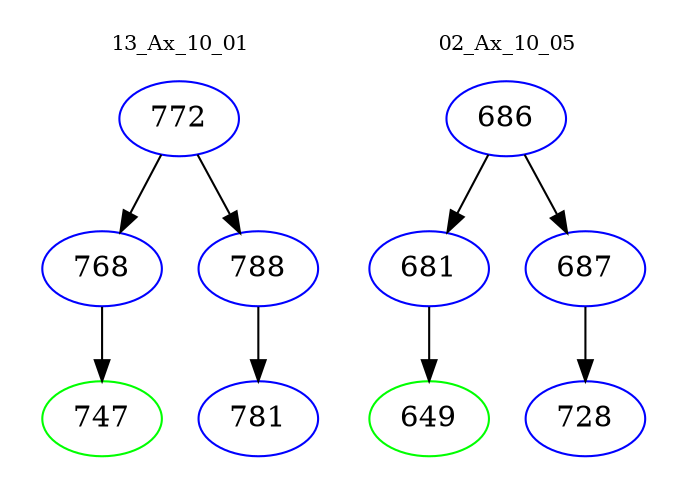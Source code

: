 digraph{
subgraph cluster_0 {
color = white
label = "13_Ax_10_01";
fontsize=10;
T0_772 [label="772", color="blue"]
T0_772 -> T0_768 [color="black"]
T0_768 [label="768", color="blue"]
T0_768 -> T0_747 [color="black"]
T0_747 [label="747", color="green"]
T0_772 -> T0_788 [color="black"]
T0_788 [label="788", color="blue"]
T0_788 -> T0_781 [color="black"]
T0_781 [label="781", color="blue"]
}
subgraph cluster_1 {
color = white
label = "02_Ax_10_05";
fontsize=10;
T1_686 [label="686", color="blue"]
T1_686 -> T1_681 [color="black"]
T1_681 [label="681", color="blue"]
T1_681 -> T1_649 [color="black"]
T1_649 [label="649", color="green"]
T1_686 -> T1_687 [color="black"]
T1_687 [label="687", color="blue"]
T1_687 -> T1_728 [color="black"]
T1_728 [label="728", color="blue"]
}
}
